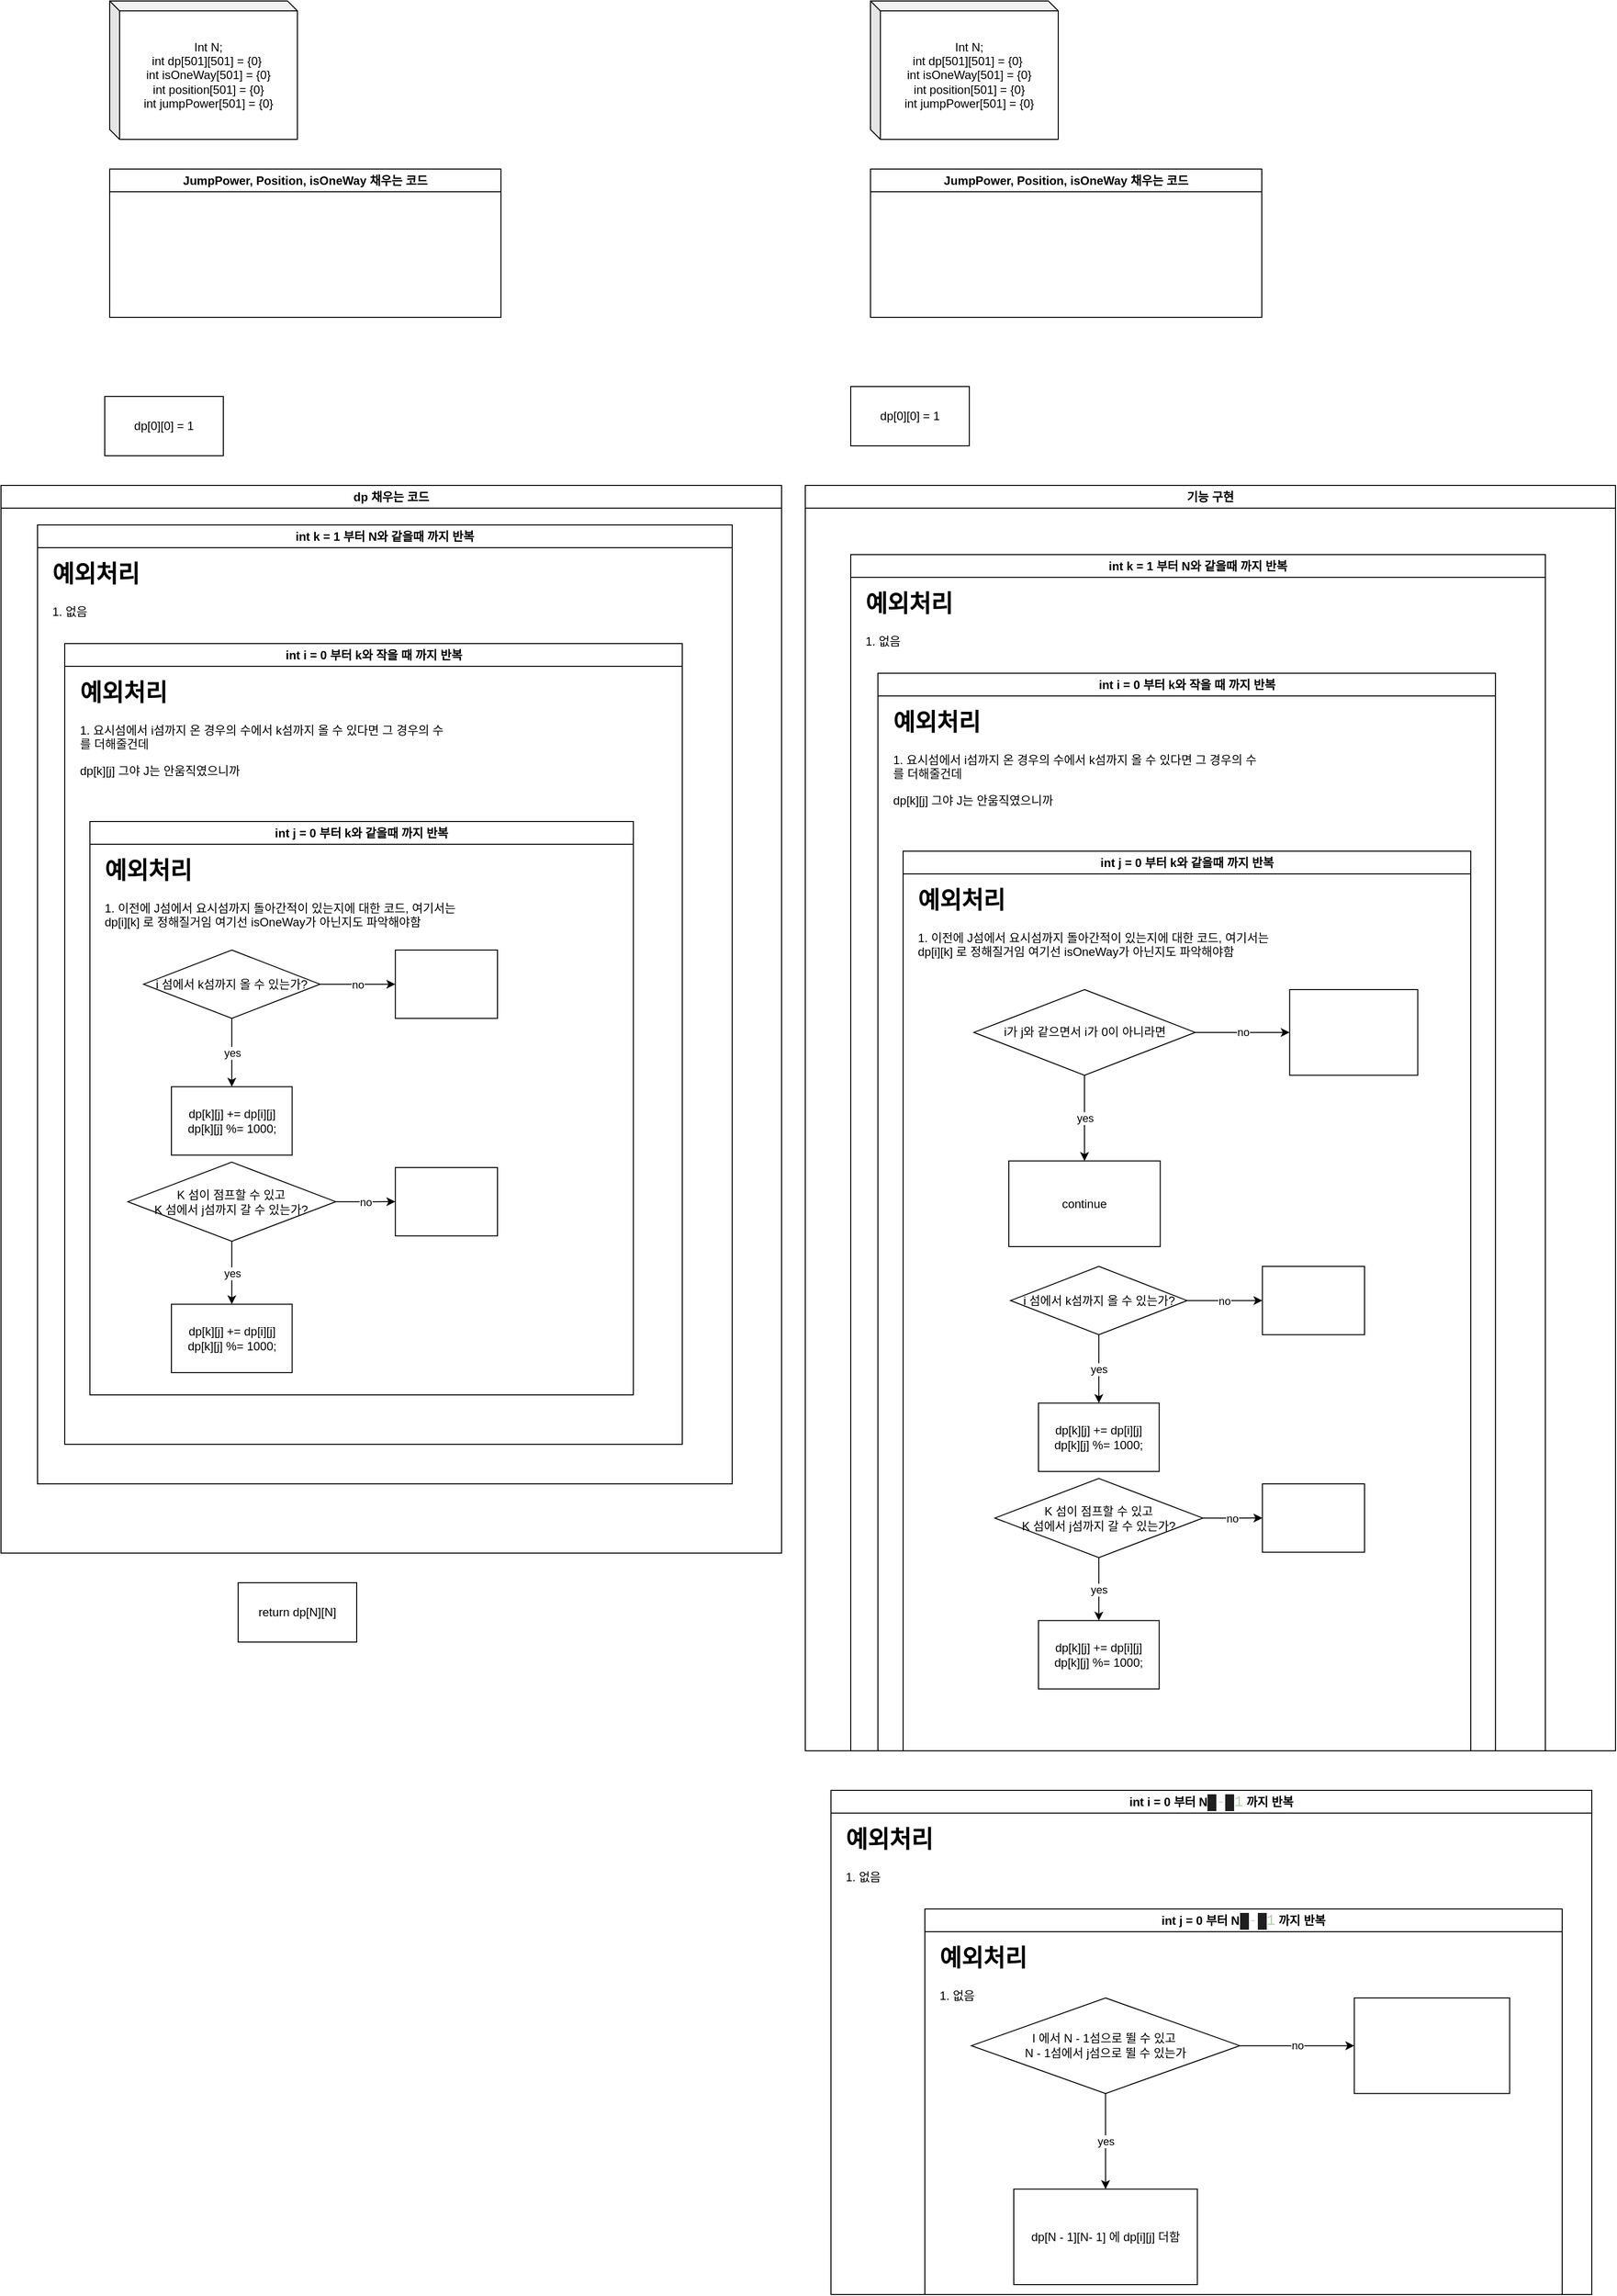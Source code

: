 <mxfile version="22.1.16" type="device">
  <diagram name="페이지-1" id="hRX4eO1yUiXFwOmeSaes">
    <mxGraphModel dx="1446" dy="1097" grid="1" gridSize="10" guides="1" tooltips="1" connect="1" arrows="1" fold="1" page="1" pageScale="1" pageWidth="827" pageHeight="1169" math="0" shadow="0">
      <root>
        <mxCell id="0" />
        <mxCell id="1" parent="0" />
        <mxCell id="lIufUDoAkRaFjsURu-YP-1" value="Int N;&lt;br&gt;int dp[501][501] = {0}&amp;nbsp;&lt;br&gt;int isOneWay[501] = {0}&lt;br&gt;int position[501] = {0}&lt;br&gt;int jumpPower[501] = {0}" style="shape=cube;whiteSpace=wrap;html=1;boundedLbl=1;backgroundOutline=1;darkOpacity=0.05;darkOpacity2=0.1;size=10;" parent="1" vertex="1">
          <mxGeometry x="130" y="110" width="190" height="140" as="geometry" />
        </mxCell>
        <mxCell id="lIufUDoAkRaFjsURu-YP-2" value="dp[0][0] = 1" style="rounded=0;whiteSpace=wrap;html=1;" parent="1" vertex="1">
          <mxGeometry x="125" y="510" width="120" height="60" as="geometry" />
        </mxCell>
        <mxCell id="lIufUDoAkRaFjsURu-YP-3" value="JumpPower, Position, isOneWay 채우는 코드" style="swimlane;whiteSpace=wrap;html=1;" parent="1" vertex="1">
          <mxGeometry x="130" y="280" width="396" height="150" as="geometry" />
        </mxCell>
        <mxCell id="lIufUDoAkRaFjsURu-YP-4" value="dp 채우는 코드" style="swimlane;whiteSpace=wrap;html=1;" parent="1" vertex="1">
          <mxGeometry x="20" y="600" width="790" height="1080" as="geometry" />
        </mxCell>
        <mxCell id="lIufUDoAkRaFjsURu-YP-5" value="int k = 1 부터 N와 같을때 까지 반복" style="swimlane;whiteSpace=wrap;html=1;" parent="lIufUDoAkRaFjsURu-YP-4" vertex="1">
          <mxGeometry x="37" y="40" width="703" height="970" as="geometry" />
        </mxCell>
        <mxCell id="lIufUDoAkRaFjsURu-YP-6" value="&lt;h1&gt;예외처리&lt;/h1&gt;&lt;p&gt;1. 없음&lt;/p&gt;" style="text;html=1;strokeColor=none;fillColor=none;spacing=5;spacingTop=-20;whiteSpace=wrap;overflow=hidden;rounded=0;" parent="lIufUDoAkRaFjsURu-YP-5" vertex="1">
          <mxGeometry x="10" y="30" width="386" height="120" as="geometry" />
        </mxCell>
        <mxCell id="lIufUDoAkRaFjsURu-YP-7" value="int i = 0 부터 k와 작을 때 까지 반복" style="swimlane;whiteSpace=wrap;html=1;" parent="lIufUDoAkRaFjsURu-YP-5" vertex="1">
          <mxGeometry x="27.5" y="120" width="625" height="810" as="geometry" />
        </mxCell>
        <mxCell id="lIufUDoAkRaFjsURu-YP-8" value="&lt;h1&gt;예외처리&lt;/h1&gt;&lt;p&gt;1. 요시섬에서 i섬까지 온 경우의 수에서 k섬까지 올 수 있다면 그 경우의 수를 더해줄건데&amp;nbsp;&lt;/p&gt;&lt;p&gt;dp[k][j] 그야 J는 안움직였으니까&lt;/p&gt;" style="text;html=1;strokeColor=none;fillColor=none;spacing=5;spacingTop=-20;whiteSpace=wrap;overflow=hidden;rounded=0;" parent="lIufUDoAkRaFjsURu-YP-7" vertex="1">
          <mxGeometry x="10" y="30" width="386" height="120" as="geometry" />
        </mxCell>
        <mxCell id="lIufUDoAkRaFjsURu-YP-16" value="int j = 0 부터 k와 같을때 까지 반복" style="swimlane;whiteSpace=wrap;html=1;" parent="lIufUDoAkRaFjsURu-YP-7" vertex="1">
          <mxGeometry x="25.5" y="180" width="550" height="580" as="geometry" />
        </mxCell>
        <mxCell id="lIufUDoAkRaFjsURu-YP-17" value="&lt;h1&gt;예외처리&lt;/h1&gt;&lt;p&gt;1. 이전에 J섬에서 요시섬까지 돌아간적이 있는지에 대한 코드,&amp;nbsp;&lt;span style=&quot;background-color: initial;&quot;&gt;여기서는 dp[i][k] 로 정해질거임 여기선 isOneWay가 아닌지도 파악해야함&lt;/span&gt;&lt;/p&gt;" style="text;html=1;strokeColor=none;fillColor=none;spacing=5;spacingTop=-20;whiteSpace=wrap;overflow=hidden;rounded=0;" parent="lIufUDoAkRaFjsURu-YP-16" vertex="1">
          <mxGeometry x="10" y="30" width="386" height="120" as="geometry" />
        </mxCell>
        <mxCell id="lIufUDoAkRaFjsURu-YP-18" value="" style="group" parent="lIufUDoAkRaFjsURu-YP-16" vertex="1" connectable="0">
          <mxGeometry x="82.5" y="350" width="330" height="207.43" as="geometry" />
        </mxCell>
        <mxCell id="lIufUDoAkRaFjsURu-YP-19" value="K 섬이 점프할 수 있고&lt;br&gt;K 섬에서 j섬까지 갈 수 있는가?" style="rhombus;whiteSpace=wrap;html=1;" parent="lIufUDoAkRaFjsURu-YP-18" vertex="1">
          <mxGeometry x="-44.09" y="-5.43" width="210.36" height="80" as="geometry" />
        </mxCell>
        <mxCell id="lIufUDoAkRaFjsURu-YP-20" value="dp[k][j] += dp[i][j]&lt;br&gt;dp[k][j] %= 1000;" style="whiteSpace=wrap;html=1;rounded=0;" parent="lIufUDoAkRaFjsURu-YP-18" vertex="1">
          <mxGeometry y="138.287" width="122.171" height="69.143" as="geometry" />
        </mxCell>
        <mxCell id="lIufUDoAkRaFjsURu-YP-21" value="yes" style="edgeStyle=orthogonalEdgeStyle;rounded=0;orthogonalLoop=1;jettySize=auto;html=1;" parent="lIufUDoAkRaFjsURu-YP-18" source="lIufUDoAkRaFjsURu-YP-19" target="lIufUDoAkRaFjsURu-YP-20" edge="1">
          <mxGeometry relative="1" as="geometry" />
        </mxCell>
        <mxCell id="lIufUDoAkRaFjsURu-YP-22" value="" style="whiteSpace=wrap;html=1;rounded=0;" parent="lIufUDoAkRaFjsURu-YP-18" vertex="1">
          <mxGeometry x="226.624" width="103.376" height="69.143" as="geometry" />
        </mxCell>
        <mxCell id="lIufUDoAkRaFjsURu-YP-23" value="no" style="edgeStyle=orthogonalEdgeStyle;rounded=0;orthogonalLoop=1;jettySize=auto;html=1;" parent="lIufUDoAkRaFjsURu-YP-18" source="lIufUDoAkRaFjsURu-YP-19" target="lIufUDoAkRaFjsURu-YP-22" edge="1">
          <mxGeometry relative="1" as="geometry" />
        </mxCell>
        <mxCell id="lIufUDoAkRaFjsURu-YP-10" value="" style="group" parent="lIufUDoAkRaFjsURu-YP-16" vertex="1" connectable="0">
          <mxGeometry x="82.5" y="130" width="330" height="207.43" as="geometry" />
        </mxCell>
        <mxCell id="lIufUDoAkRaFjsURu-YP-11" value="i 섬에서 k섬까지 올 수 있는가?" style="rhombus;whiteSpace=wrap;html=1;" parent="lIufUDoAkRaFjsURu-YP-10" vertex="1">
          <mxGeometry x="-28.193" width="178.558" height="69.143" as="geometry" />
        </mxCell>
        <mxCell id="lIufUDoAkRaFjsURu-YP-12" value="dp[k][j] += dp[i][j]&lt;br&gt;dp[k][j] %= 1000;" style="whiteSpace=wrap;html=1;rounded=0;" parent="lIufUDoAkRaFjsURu-YP-10" vertex="1">
          <mxGeometry y="138.287" width="122.171" height="69.143" as="geometry" />
        </mxCell>
        <mxCell id="lIufUDoAkRaFjsURu-YP-13" value="yes" style="edgeStyle=orthogonalEdgeStyle;rounded=0;orthogonalLoop=1;jettySize=auto;html=1;" parent="lIufUDoAkRaFjsURu-YP-10" source="lIufUDoAkRaFjsURu-YP-11" target="lIufUDoAkRaFjsURu-YP-12" edge="1">
          <mxGeometry relative="1" as="geometry" />
        </mxCell>
        <mxCell id="lIufUDoAkRaFjsURu-YP-14" value="" style="whiteSpace=wrap;html=1;rounded=0;" parent="lIufUDoAkRaFjsURu-YP-10" vertex="1">
          <mxGeometry x="226.624" width="103.376" height="69.143" as="geometry" />
        </mxCell>
        <mxCell id="lIufUDoAkRaFjsURu-YP-15" value="no" style="edgeStyle=orthogonalEdgeStyle;rounded=0;orthogonalLoop=1;jettySize=auto;html=1;" parent="lIufUDoAkRaFjsURu-YP-10" source="lIufUDoAkRaFjsURu-YP-11" target="lIufUDoAkRaFjsURu-YP-14" edge="1">
          <mxGeometry relative="1" as="geometry" />
        </mxCell>
        <mxCell id="lIufUDoAkRaFjsURu-YP-24" value="return dp[N][N]" style="rounded=0;whiteSpace=wrap;html=1;" parent="1" vertex="1">
          <mxGeometry x="260" y="1710" width="120" height="60" as="geometry" />
        </mxCell>
        <mxCell id="zRK61dIEepGSGHHuJ48S-1" value="JumpPower, Position, isOneWay 채우는 코드" style="swimlane;whiteSpace=wrap;html=1;" vertex="1" parent="1">
          <mxGeometry x="900" y="280" width="396" height="150" as="geometry" />
        </mxCell>
        <mxCell id="zRK61dIEepGSGHHuJ48S-2" value="Int N;&lt;br&gt;int dp[501][501] = {0}&amp;nbsp;&lt;br&gt;int isOneWay[501] = {0}&lt;br&gt;int position[501] = {0}&lt;br&gt;int jumpPower[501] = {0}" style="shape=cube;whiteSpace=wrap;html=1;boundedLbl=1;backgroundOutline=1;darkOpacity=0.05;darkOpacity2=0.1;size=10;" vertex="1" parent="1">
          <mxGeometry x="900" y="110" width="190" height="140" as="geometry" />
        </mxCell>
        <mxCell id="zRK61dIEepGSGHHuJ48S-3" value="기능 구현" style="swimlane;whiteSpace=wrap;html=1;" vertex="1" parent="1">
          <mxGeometry x="834" y="600" width="820" height="1280" as="geometry" />
        </mxCell>
        <mxCell id="zRK61dIEepGSGHHuJ48S-24" value="int k = 1 부터 N와 같을때 까지 반복" style="swimlane;whiteSpace=wrap;html=1;" vertex="1" parent="zRK61dIEepGSGHHuJ48S-3">
          <mxGeometry x="46" y="70" width="703" height="1210" as="geometry" />
        </mxCell>
        <mxCell id="zRK61dIEepGSGHHuJ48S-25" value="&lt;h1&gt;예외처리&lt;/h1&gt;&lt;p&gt;1. 없음&lt;/p&gt;" style="text;html=1;strokeColor=none;fillColor=none;spacing=5;spacingTop=-20;whiteSpace=wrap;overflow=hidden;rounded=0;" vertex="1" parent="zRK61dIEepGSGHHuJ48S-24">
          <mxGeometry x="10" y="30" width="386" height="120" as="geometry" />
        </mxCell>
        <mxCell id="zRK61dIEepGSGHHuJ48S-26" value="int i = 0 부터 k와 작을 때 까지 반복" style="swimlane;whiteSpace=wrap;html=1;" vertex="1" parent="zRK61dIEepGSGHHuJ48S-24">
          <mxGeometry x="27.5" y="120" width="625" height="1090" as="geometry" />
        </mxCell>
        <mxCell id="zRK61dIEepGSGHHuJ48S-27" value="&lt;h1&gt;예외처리&lt;/h1&gt;&lt;p&gt;1. 요시섬에서 i섬까지 온 경우의 수에서 k섬까지 올 수 있다면 그 경우의 수를 더해줄건데&amp;nbsp;&lt;/p&gt;&lt;p&gt;dp[k][j] 그야 J는 안움직였으니까&lt;/p&gt;" style="text;html=1;strokeColor=none;fillColor=none;spacing=5;spacingTop=-20;whiteSpace=wrap;overflow=hidden;rounded=0;" vertex="1" parent="zRK61dIEepGSGHHuJ48S-26">
          <mxGeometry x="10" y="30" width="386" height="120" as="geometry" />
        </mxCell>
        <mxCell id="zRK61dIEepGSGHHuJ48S-28" value="int j = 0 부터 k와 같을때 까지 반복" style="swimlane;whiteSpace=wrap;html=1;" vertex="1" parent="zRK61dIEepGSGHHuJ48S-26">
          <mxGeometry x="25.5" y="180" width="574.5" height="910" as="geometry" />
        </mxCell>
        <mxCell id="zRK61dIEepGSGHHuJ48S-29" value="&lt;h1&gt;예외처리&lt;/h1&gt;&lt;p&gt;1. 이전에 J섬에서 요시섬까지 돌아간적이 있는지에 대한 코드,&amp;nbsp;&lt;span style=&quot;background-color: initial;&quot;&gt;여기서는 dp[i][k] 로 정해질거임 여기선 isOneWay가 아닌지도 파악해야함&lt;/span&gt;&lt;/p&gt;" style="text;html=1;strokeColor=none;fillColor=none;spacing=5;spacingTop=-20;whiteSpace=wrap;overflow=hidden;rounded=0;" vertex="1" parent="zRK61dIEepGSGHHuJ48S-28">
          <mxGeometry x="10" y="30" width="386" height="120" as="geometry" />
        </mxCell>
        <mxCell id="zRK61dIEepGSGHHuJ48S-30" value="" style="group" vertex="1" connectable="0" parent="zRK61dIEepGSGHHuJ48S-28">
          <mxGeometry x="137" y="640" width="330" height="207.43" as="geometry" />
        </mxCell>
        <mxCell id="zRK61dIEepGSGHHuJ48S-31" value="K 섬이 점프할 수 있고&lt;br&gt;K 섬에서 j섬까지 갈 수 있는가?" style="rhombus;whiteSpace=wrap;html=1;" vertex="1" parent="zRK61dIEepGSGHHuJ48S-30">
          <mxGeometry x="-44.09" y="-5.43" width="210.36" height="80" as="geometry" />
        </mxCell>
        <mxCell id="zRK61dIEepGSGHHuJ48S-32" value="dp[k][j] += dp[i][j]&lt;br&gt;dp[k][j] %= 1000;" style="whiteSpace=wrap;html=1;rounded=0;" vertex="1" parent="zRK61dIEepGSGHHuJ48S-30">
          <mxGeometry y="138.287" width="122.171" height="69.143" as="geometry" />
        </mxCell>
        <mxCell id="zRK61dIEepGSGHHuJ48S-33" value="yes" style="edgeStyle=orthogonalEdgeStyle;rounded=0;orthogonalLoop=1;jettySize=auto;html=1;" edge="1" parent="zRK61dIEepGSGHHuJ48S-30" source="zRK61dIEepGSGHHuJ48S-31" target="zRK61dIEepGSGHHuJ48S-32">
          <mxGeometry relative="1" as="geometry" />
        </mxCell>
        <mxCell id="zRK61dIEepGSGHHuJ48S-34" value="" style="whiteSpace=wrap;html=1;rounded=0;" vertex="1" parent="zRK61dIEepGSGHHuJ48S-30">
          <mxGeometry x="226.624" width="103.376" height="69.143" as="geometry" />
        </mxCell>
        <mxCell id="zRK61dIEepGSGHHuJ48S-35" value="no" style="edgeStyle=orthogonalEdgeStyle;rounded=0;orthogonalLoop=1;jettySize=auto;html=1;" edge="1" parent="zRK61dIEepGSGHHuJ48S-30" source="zRK61dIEepGSGHHuJ48S-31" target="zRK61dIEepGSGHHuJ48S-34">
          <mxGeometry relative="1" as="geometry" />
        </mxCell>
        <mxCell id="zRK61dIEepGSGHHuJ48S-36" value="" style="group" vertex="1" connectable="0" parent="zRK61dIEepGSGHHuJ48S-28">
          <mxGeometry x="137" y="420" width="330" height="207.43" as="geometry" />
        </mxCell>
        <mxCell id="zRK61dIEepGSGHHuJ48S-37" value="i 섬에서 k섬까지 올 수 있는가?" style="rhombus;whiteSpace=wrap;html=1;" vertex="1" parent="zRK61dIEepGSGHHuJ48S-36">
          <mxGeometry x="-28.193" width="178.558" height="69.143" as="geometry" />
        </mxCell>
        <mxCell id="zRK61dIEepGSGHHuJ48S-38" value="dp[k][j] += dp[i][j]&lt;br&gt;dp[k][j] %= 1000;" style="whiteSpace=wrap;html=1;rounded=0;" vertex="1" parent="zRK61dIEepGSGHHuJ48S-36">
          <mxGeometry y="138.287" width="122.171" height="69.143" as="geometry" />
        </mxCell>
        <mxCell id="zRK61dIEepGSGHHuJ48S-39" value="yes" style="edgeStyle=orthogonalEdgeStyle;rounded=0;orthogonalLoop=1;jettySize=auto;html=1;" edge="1" parent="zRK61dIEepGSGHHuJ48S-36" source="zRK61dIEepGSGHHuJ48S-37" target="zRK61dIEepGSGHHuJ48S-38">
          <mxGeometry relative="1" as="geometry" />
        </mxCell>
        <mxCell id="zRK61dIEepGSGHHuJ48S-40" value="" style="whiteSpace=wrap;html=1;rounded=0;" vertex="1" parent="zRK61dIEepGSGHHuJ48S-36">
          <mxGeometry x="226.624" width="103.376" height="69.143" as="geometry" />
        </mxCell>
        <mxCell id="zRK61dIEepGSGHHuJ48S-41" value="no" style="edgeStyle=orthogonalEdgeStyle;rounded=0;orthogonalLoop=1;jettySize=auto;html=1;" edge="1" parent="zRK61dIEepGSGHHuJ48S-36" source="zRK61dIEepGSGHHuJ48S-37" target="zRK61dIEepGSGHHuJ48S-40">
          <mxGeometry relative="1" as="geometry" />
        </mxCell>
        <mxCell id="zRK61dIEepGSGHHuJ48S-42" value="" style="group" vertex="1" connectable="0" parent="zRK61dIEepGSGHHuJ48S-28">
          <mxGeometry x="107" y="140" width="413.85" height="260" as="geometry" />
        </mxCell>
        <mxCell id="zRK61dIEepGSGHHuJ48S-43" value="i가 j와 같으면서 i가 0이 아니라면" style="rhombus;whiteSpace=wrap;html=1;" vertex="1" parent="zRK61dIEepGSGHHuJ48S-42">
          <mxGeometry x="-35.357" width="223.928" height="86.667" as="geometry" />
        </mxCell>
        <mxCell id="zRK61dIEepGSGHHuJ48S-44" value="continue" style="whiteSpace=wrap;html=1;rounded=0;" vertex="1" parent="zRK61dIEepGSGHHuJ48S-42">
          <mxGeometry y="173.333" width="153.214" height="86.667" as="geometry" />
        </mxCell>
        <mxCell id="zRK61dIEepGSGHHuJ48S-45" value="yes" style="edgeStyle=orthogonalEdgeStyle;rounded=0;orthogonalLoop=1;jettySize=auto;html=1;" edge="1" parent="zRK61dIEepGSGHHuJ48S-42" source="zRK61dIEepGSGHHuJ48S-43" target="zRK61dIEepGSGHHuJ48S-44">
          <mxGeometry relative="1" as="geometry" />
        </mxCell>
        <mxCell id="zRK61dIEepGSGHHuJ48S-46" value="" style="whiteSpace=wrap;html=1;rounded=0;" vertex="1" parent="zRK61dIEepGSGHHuJ48S-42">
          <mxGeometry x="284.208" width="129.642" height="86.667" as="geometry" />
        </mxCell>
        <mxCell id="zRK61dIEepGSGHHuJ48S-47" value="no" style="edgeStyle=orthogonalEdgeStyle;rounded=0;orthogonalLoop=1;jettySize=auto;html=1;" edge="1" parent="zRK61dIEepGSGHHuJ48S-42" source="zRK61dIEepGSGHHuJ48S-43" target="zRK61dIEepGSGHHuJ48S-46">
          <mxGeometry relative="1" as="geometry" />
        </mxCell>
        <mxCell id="zRK61dIEepGSGHHuJ48S-23" value="dp[0][0] = 1" style="rounded=0;whiteSpace=wrap;html=1;" vertex="1" parent="1">
          <mxGeometry x="880" y="500" width="120" height="60" as="geometry" />
        </mxCell>
        <mxCell id="zRK61dIEepGSGHHuJ48S-48" value="int i = 0 부터&amp;nbsp;N&lt;span style=&quot;background-color: rgb(31, 31, 31); color: rgb(204, 204, 204); font-family: Menlo, Monaco, &amp;quot;Courier New&amp;quot;, monospace; font-size: 15px; font-weight: normal;&quot;&gt; &lt;/span&gt;&lt;span style=&quot;font-family: Menlo, Monaco, &amp;quot;Courier New&amp;quot;, monospace; font-size: 15px; font-weight: normal; color: rgb(212, 212, 212);&quot;&gt;-&lt;/span&gt;&lt;span style=&quot;background-color: rgb(31, 31, 31); color: rgb(204, 204, 204); font-family: Menlo, Monaco, &amp;quot;Courier New&amp;quot;, monospace; font-size: 15px; font-weight: normal;&quot;&gt; &lt;/span&gt;&lt;span style=&quot;font-family: Menlo, Monaco, &amp;quot;Courier New&amp;quot;, monospace; font-size: 15px; font-weight: normal; color: rgb(181, 206, 168);&quot;&gt;1&lt;/span&gt;&lt;span style=&quot;background-color: initial;&quot;&gt;&amp;nbsp;까지 반복&lt;/span&gt;" style="swimlane;whiteSpace=wrap;html=1;" vertex="1" parent="1">
          <mxGeometry x="860" y="1920" width="770" height="510" as="geometry" />
        </mxCell>
        <mxCell id="zRK61dIEepGSGHHuJ48S-49" value="&lt;h1&gt;예외처리&lt;/h1&gt;&lt;p&gt;1. 없음&lt;/p&gt;" style="text;html=1;strokeColor=none;fillColor=none;spacing=5;spacingTop=-20;whiteSpace=wrap;overflow=hidden;rounded=0;" vertex="1" parent="zRK61dIEepGSGHHuJ48S-48">
          <mxGeometry x="10" y="30" width="386" height="120" as="geometry" />
        </mxCell>
        <mxCell id="zRK61dIEepGSGHHuJ48S-50" value="int j = 0 부터&amp;nbsp;N&lt;span style=&quot;background-color: rgb(31, 31, 31); color: rgb(204, 204, 204); font-family: Menlo, Monaco, &amp;quot;Courier New&amp;quot;, monospace; font-size: 15px; font-weight: normal;&quot;&gt; &lt;/span&gt;&lt;span style=&quot;font-family: Menlo, Monaco, &amp;quot;Courier New&amp;quot;, monospace; font-size: 15px; font-weight: normal; color: rgb(212, 212, 212);&quot;&gt;-&lt;/span&gt;&lt;span style=&quot;background-color: rgb(31, 31, 31); color: rgb(204, 204, 204); font-family: Menlo, Monaco, &amp;quot;Courier New&amp;quot;, monospace; font-size: 15px; font-weight: normal;&quot;&gt; &lt;/span&gt;&lt;span style=&quot;font-family: Menlo, Monaco, &amp;quot;Courier New&amp;quot;, monospace; font-size: 15px; font-weight: normal; color: rgb(181, 206, 168);&quot;&gt;1&lt;/span&gt;&lt;span style=&quot;background-color: initial;&quot;&gt;&amp;nbsp;까지 반복&lt;/span&gt;" style="swimlane;whiteSpace=wrap;html=1;" vertex="1" parent="zRK61dIEepGSGHHuJ48S-48">
          <mxGeometry x="95" y="120" width="645" height="390" as="geometry" />
        </mxCell>
        <mxCell id="zRK61dIEepGSGHHuJ48S-51" value="&lt;h1&gt;예외처리&lt;/h1&gt;&lt;p&gt;1. 없음&lt;/p&gt;" style="text;html=1;strokeColor=none;fillColor=none;spacing=5;spacingTop=-20;whiteSpace=wrap;overflow=hidden;rounded=0;" vertex="1" parent="zRK61dIEepGSGHHuJ48S-50">
          <mxGeometry x="10" y="30" width="386" height="120" as="geometry" />
        </mxCell>
        <mxCell id="zRK61dIEepGSGHHuJ48S-52" value="" style="group" vertex="1" connectable="0" parent="zRK61dIEepGSGHHuJ48S-50">
          <mxGeometry x="90" y="90" width="501.85" height="290" as="geometry" />
        </mxCell>
        <mxCell id="zRK61dIEepGSGHHuJ48S-53" value="I 에서 N - 1섬으로 뛸 수 있고&amp;nbsp;&lt;br&gt;N - 1섬에서 j섬으로 뛸 수 있는가" style="rhombus;whiteSpace=wrap;html=1;" vertex="1" parent="zRK61dIEepGSGHHuJ48S-52">
          <mxGeometry x="-42.875" width="271.543" height="96.667" as="geometry" />
        </mxCell>
        <mxCell id="zRK61dIEepGSGHHuJ48S-54" value="dp[N - 1][N- 1] 에 dp[i][j] 더함" style="whiteSpace=wrap;html=1;rounded=0;" vertex="1" parent="zRK61dIEepGSGHHuJ48S-52">
          <mxGeometry y="193.333" width="185.793" height="96.667" as="geometry" />
        </mxCell>
        <mxCell id="zRK61dIEepGSGHHuJ48S-55" value="yes" style="edgeStyle=orthogonalEdgeStyle;rounded=0;orthogonalLoop=1;jettySize=auto;html=1;" edge="1" parent="zRK61dIEepGSGHHuJ48S-52" source="zRK61dIEepGSGHHuJ48S-53" target="zRK61dIEepGSGHHuJ48S-54">
          <mxGeometry relative="1" as="geometry" />
        </mxCell>
        <mxCell id="zRK61dIEepGSGHHuJ48S-56" value="" style="whiteSpace=wrap;html=1;rounded=0;" vertex="1" parent="zRK61dIEepGSGHHuJ48S-52">
          <mxGeometry x="344.641" width="157.209" height="96.667" as="geometry" />
        </mxCell>
        <mxCell id="zRK61dIEepGSGHHuJ48S-57" value="no" style="edgeStyle=orthogonalEdgeStyle;rounded=0;orthogonalLoop=1;jettySize=auto;html=1;" edge="1" parent="zRK61dIEepGSGHHuJ48S-52" source="zRK61dIEepGSGHHuJ48S-53" target="zRK61dIEepGSGHHuJ48S-56">
          <mxGeometry relative="1" as="geometry" />
        </mxCell>
      </root>
    </mxGraphModel>
  </diagram>
</mxfile>
